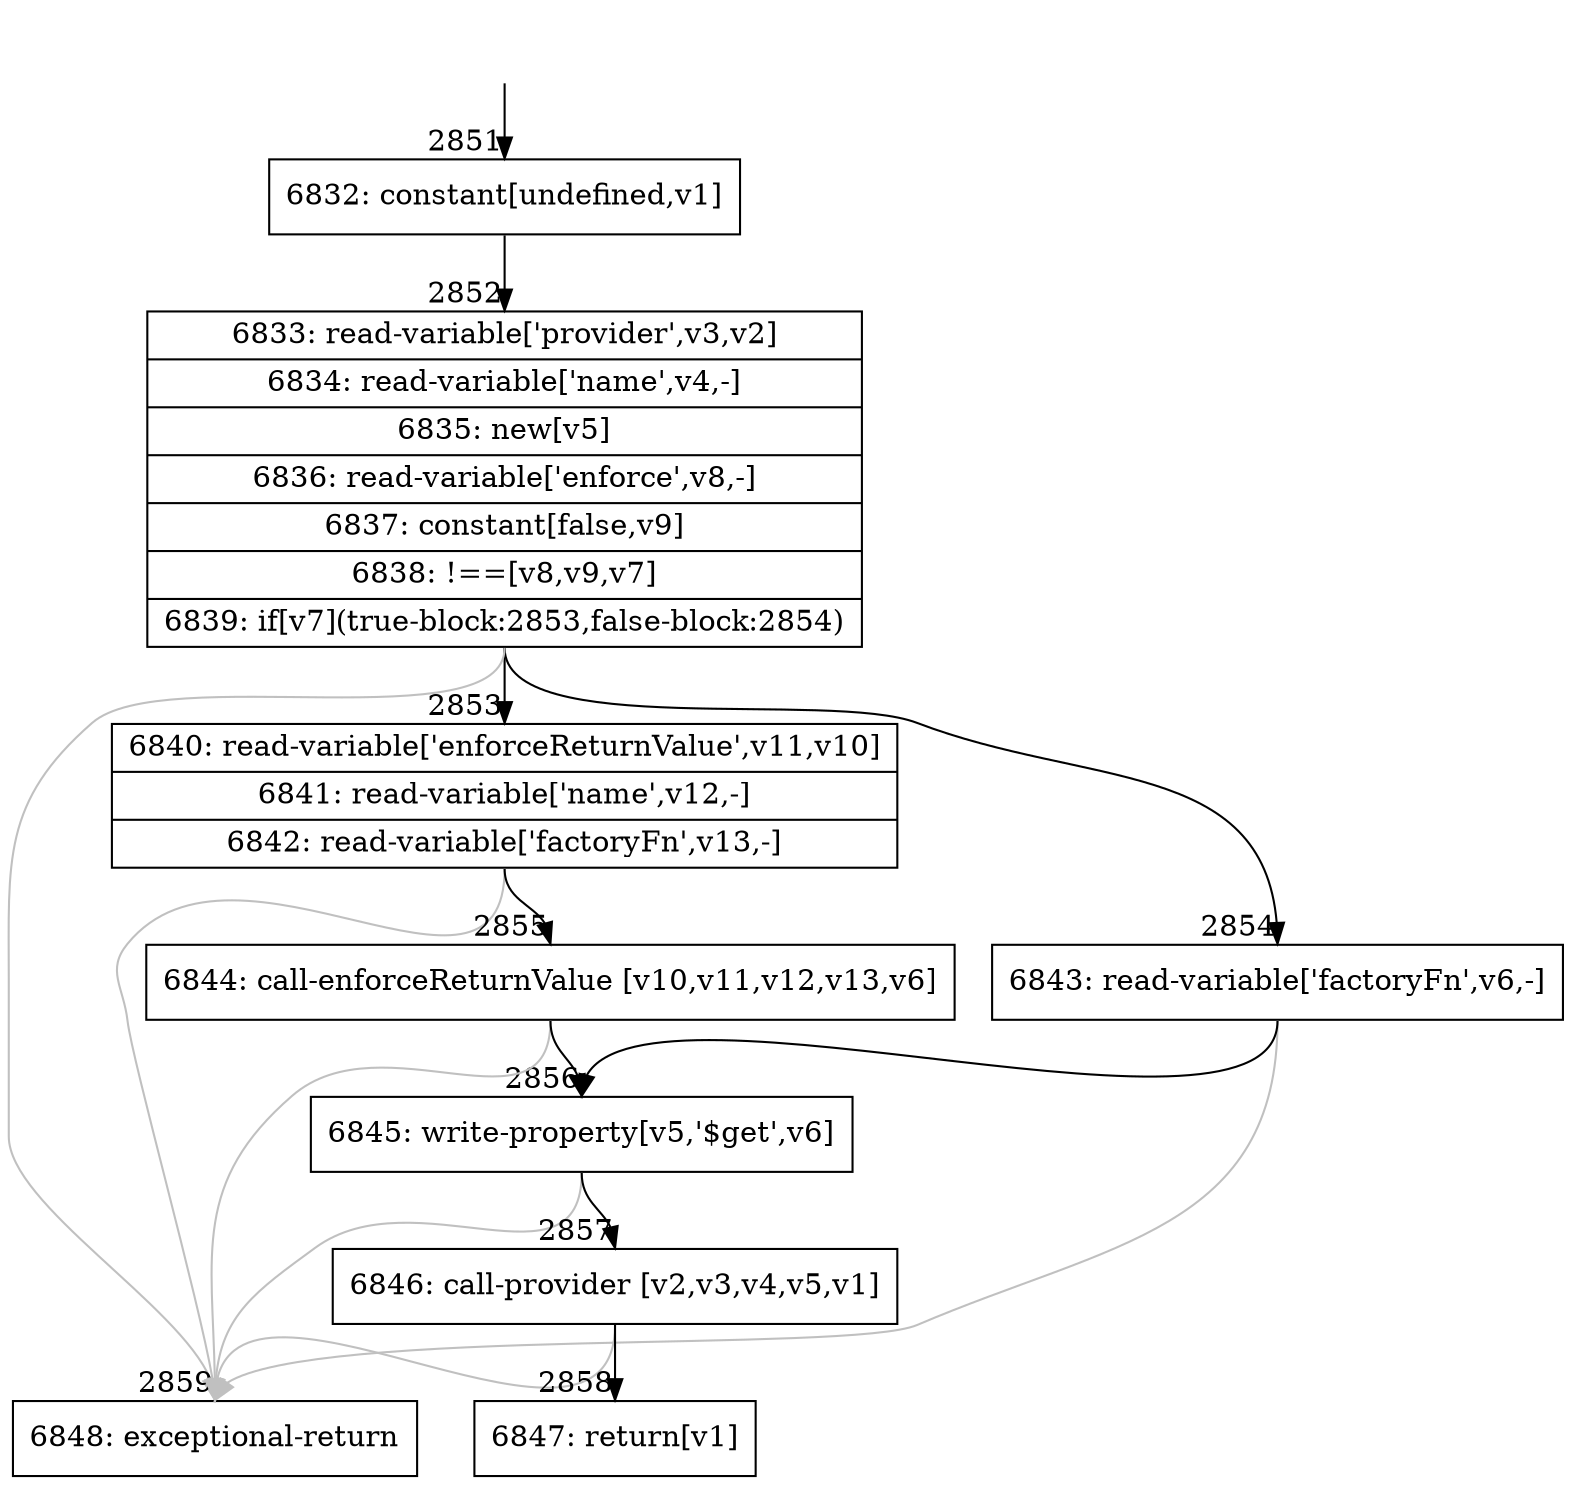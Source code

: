 digraph {
rankdir="TD"
BB_entry233[shape=none,label=""];
BB_entry233 -> BB2851 [tailport=s, headport=n, headlabel="    2851"]
BB2851 [shape=record label="{6832: constant[undefined,v1]}" ] 
BB2851 -> BB2852 [tailport=s, headport=n, headlabel="      2852"]
BB2852 [shape=record label="{6833: read-variable['provider',v3,v2]|6834: read-variable['name',v4,-]|6835: new[v5]|6836: read-variable['enforce',v8,-]|6837: constant[false,v9]|6838: !==[v8,v9,v7]|6839: if[v7](true-block:2853,false-block:2854)}" ] 
BB2852 -> BB2853 [tailport=s, headport=n, headlabel="      2853"]
BB2852 -> BB2854 [tailport=s, headport=n, headlabel="      2854"]
BB2852 -> BB2859 [tailport=s, headport=n, color=gray, headlabel="      2859"]
BB2853 [shape=record label="{6840: read-variable['enforceReturnValue',v11,v10]|6841: read-variable['name',v12,-]|6842: read-variable['factoryFn',v13,-]}" ] 
BB2853 -> BB2855 [tailport=s, headport=n, headlabel="      2855"]
BB2853 -> BB2859 [tailport=s, headport=n, color=gray]
BB2854 [shape=record label="{6843: read-variable['factoryFn',v6,-]}" ] 
BB2854 -> BB2856 [tailport=s, headport=n, headlabel="      2856"]
BB2854 -> BB2859 [tailport=s, headport=n, color=gray]
BB2855 [shape=record label="{6844: call-enforceReturnValue [v10,v11,v12,v13,v6]}" ] 
BB2855 -> BB2856 [tailport=s, headport=n]
BB2855 -> BB2859 [tailport=s, headport=n, color=gray]
BB2856 [shape=record label="{6845: write-property[v5,'$get',v6]}" ] 
BB2856 -> BB2857 [tailport=s, headport=n, headlabel="      2857"]
BB2856 -> BB2859 [tailport=s, headport=n, color=gray]
BB2857 [shape=record label="{6846: call-provider [v2,v3,v4,v5,v1]}" ] 
BB2857 -> BB2858 [tailport=s, headport=n, headlabel="      2858"]
BB2857 -> BB2859 [tailport=s, headport=n, color=gray]
BB2858 [shape=record label="{6847: return[v1]}" ] 
BB2859 [shape=record label="{6848: exceptional-return}" ] 
//#$~ 4315
}
